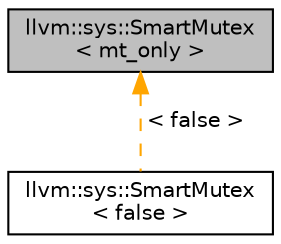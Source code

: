 digraph "llvm::sys::SmartMutex&lt; mt_only &gt;"
{
 // LATEX_PDF_SIZE
  bgcolor="transparent";
  edge [fontname="Helvetica",fontsize="10",labelfontname="Helvetica",labelfontsize="10"];
  node [fontname="Helvetica",fontsize="10",shape=record];
  Node1 [label="llvm::sys::SmartMutex\l\< mt_only \>",height=0.2,width=0.4,color="black", fillcolor="grey75", style="filled", fontcolor="black",tooltip="SmartMutex - A mutex with a compile time constant parameter that indicates whether this mutex should ..."];
  Node1 -> Node2 [dir="back",color="orange",fontsize="10",style="dashed",label=" \< false \>" ,fontname="Helvetica"];
  Node2 [label="llvm::sys::SmartMutex\l\< false \>",height=0.2,width=0.4,color="black",URL="$classllvm_1_1sys_1_1SmartMutex.html",tooltip=" "];
}
